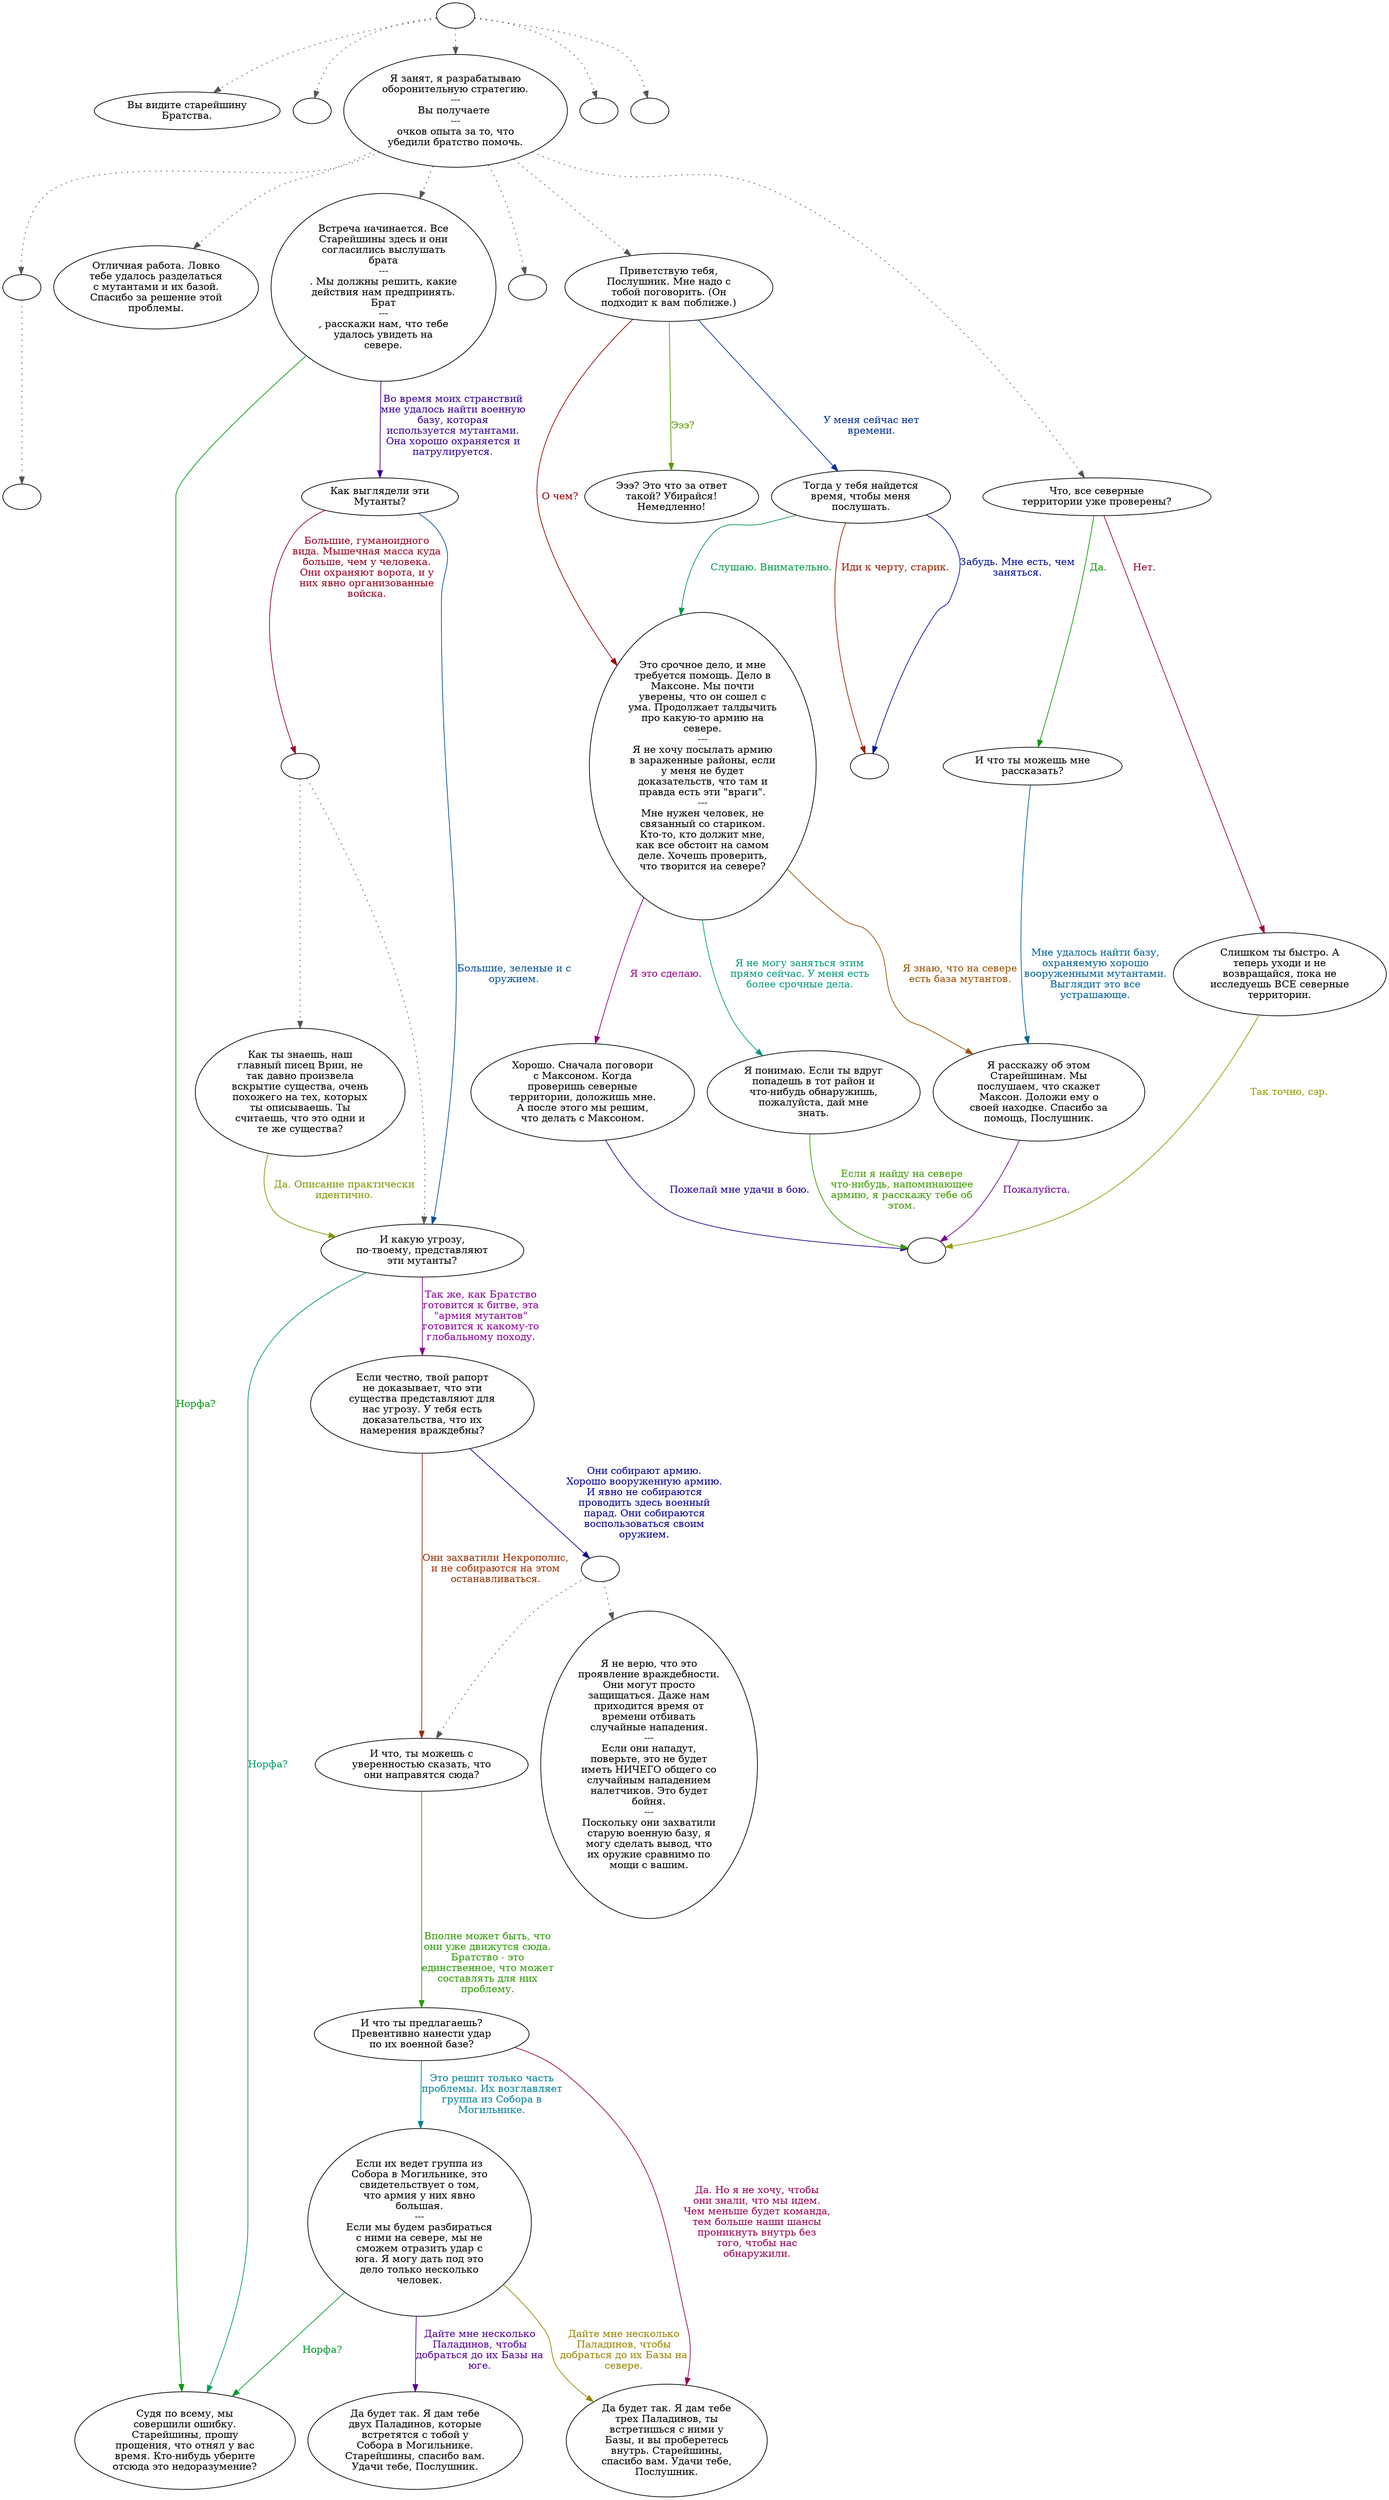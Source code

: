 digraph higheld {
  "start" [style=filled       fillcolor="#FFFFFF"       color="#000000"]
  "start" -> "look_at_p_proc" [style=dotted color="#555555"]
  "start" -> "pickup_p_proc" [style=dotted color="#555555"]
  "start" -> "talk_p_proc" [style=dotted color="#555555"]
  "start" -> "critter_p_proc" [style=dotted color="#555555"]
  "start" -> "destroy_p_proc" [style=dotted color="#555555"]
  "start" [label=""]
  "critter_p_proc" [style=filled       fillcolor="#FFFFFF"       color="#000000"]
  "critter_p_proc" [label=""]
  "pickup_p_proc" [style=filled       fillcolor="#FFFFFF"       color="#000000"]
  "pickup_p_proc" [label=""]
  "talk_p_proc" [style=filled       fillcolor="#FFFFFF"       color="#000000"]
  "talk_p_proc" -> "get_reaction" [style=dotted color="#555555"]
  "talk_p_proc" -> "Elder10" [style=dotted color="#555555"]
  "talk_p_proc" -> "Meeting01" [style=dotted color="#555555"]
  "talk_p_proc" -> "Elder12" [style=dotted color="#555555"]
  "talk_p_proc" -> "Elder01" [style=dotted color="#555555"]
  "talk_p_proc" -> "Elder04" [style=dotted color="#555555"]
  "talk_p_proc" [label="Я занят, я разрабатываю\nоборонительную стратегию.\n---\nВы получаете \n---\nочков опыта за то, что\nубедили братство помочь."]
  "destroy_p_proc" [style=filled       fillcolor="#FFFFFF"       color="#000000"]
  "destroy_p_proc" [label=""]
  "look_at_p_proc" [style=filled       fillcolor="#FFFFFF"       color="#000000"]
  "look_at_p_proc" [label="Вы видите старейшину\nБратства."]
  "Meeting01" [style=filled       fillcolor="#FFFFFF"       color="#000000"]
  "Meeting01" [label="Встреча начинается. Все\nСтарейшины здесь и они\nсогласились выслушать\nбрата\n---\n. Мы должны решить, какие\nдействия нам предпринять.\nБрат\n---\n, расскажи нам, что тебе\nудалось увидеть на\nсевере."]
  "Meeting01" -> "Meeting02" [label="Во время моих странствий\nмне удалось найти военную\nбазу, которая\nиспользуется мутантами.\nОна хорошо охраняется и\nпатрулируется." color="#370099" fontcolor="#370099"]
  "Meeting01" -> "Meeting13" [label="Норфа?" color="#00990B" fontcolor="#00990B"]
  "Meeting02" [style=filled       fillcolor="#FFFFFF"       color="#000000"]
  "Meeting02" [label="Как выглядели эти\nМутанты?"]
  "Meeting02" -> "Meeting02a" [label="Большие, гуманоидного\nвида. Мышечная масса куда\nбольше, чем у человека.\nОни охраняют ворота, и у\nних явно организованные\nвойска." color="#990022" fontcolor="#990022"]
  "Meeting02" -> "Meeting04" [label="Большие, зеленые и с\nоружием." color="#004F99" fontcolor="#004F99"]
  "Meeting02a" [style=filled       fillcolor="#FFFFFF"       color="#000000"]
  "Meeting02a" -> "Meeting03" [style=dotted color="#555555"]
  "Meeting02a" -> "Meeting04" [style=dotted color="#555555"]
  "Meeting02a" [label=""]
  "Meeting03" [style=filled       fillcolor="#FFFFFF"       color="#000000"]
  "Meeting03" [label="Как ты знаешь, наш\nглавный писец Врии, не\nтак давно произвела\nвскрытие существа, очень\nпохожего на тех, которых\nты описываешь. Ты\nсчитаешь, что это одни и\nте же существа?"]
  "Meeting03" -> "Meeting04" [label="Да. Описание практически\nидентично." color="#7B9900" fontcolor="#7B9900"]
  "Meeting04" [style=filled       fillcolor="#FFFFFF"       color="#000000"]
  "Meeting04" [label="И какую угрозу,\nпо-твоему, представляют\nэти мутанты?"]
  "Meeting04" -> "Meeting05" [label="Так же, как Братство\nготовится к битве, эта\n\"армия мутантов\"\nготовится к какому-то\nглобальному походу." color="#8A0099" fontcolor="#8A0099"]
  "Meeting04" -> "Meeting13" [label="Норфа?" color="#00995D" fontcolor="#00995D"]
  "Meeting05" [style=filled       fillcolor="#FFFFFF"       color="#000000"]
  "Meeting05" [label="Если честно, твой рапорт\nне доказывает, что эти\nсущества представляют для\nнас угрозу. У тебя есть\nдоказательства, что их\nнамерения враждебны?"]
  "Meeting05" -> "Meeting06" [label="Они захватили Некрополис,\nи не собираются на этом\nостанавливаться." color="#993100" fontcolor="#993100"]
  "Meeting05" -> "Meeting05a" [label="Они собирают армию.\nХорошо вооруженную армию.\nИ явно не собираются\nпроводить здесь военный\nпарад. Они собираются\nвоспользоваться своим\nоружием." color="#040099" fontcolor="#040099"]
  "Meeting05a" [style=filled       fillcolor="#FFFFFF"       color="#000000"]
  "Meeting05a" -> "Meeting06" [style=dotted color="#555555"]
  "Meeting05a" -> "Meeting07" [style=dotted color="#555555"]
  "Meeting05a" [label=""]
  "Meeting06" [style=filled       fillcolor="#FFFFFF"       color="#000000"]
  "Meeting06" [label="И что, ты можешь с\nуверенностью сказать, что\nони направятся сюда?"]
  "Meeting06" -> "Meeting08" [label="Вполне может быть, что\nони уже движутся сюда.\nБратство - это\nединственное, что может\nсоставлять для них\nпроблему." color="#299900" fontcolor="#299900"]
  "Meeting07" [style=filled       fillcolor="#FFFFFF"       color="#000000"]
  "Meeting07" [label="Я не верю, что это\nпроявление враждебности.\nОни могут просто\nзащищаться. Даже нам\nприходится время от\nвремени отбивать\nслучайные нападения.\n---\nЕсли они нападут,\nповерьте, это не будет\nиметь НИЧЕГО общего со\nслучайным нападением\nналетчиков. Это будет\nбойня.\n---\nПоскольку они захватили\nстарую военную базу, я\nмогу сделать вывод, что\nих оружие сравнимо по\nмощи с вашим."]
  "Meeting08" [style=filled       fillcolor="#FFFFFF"       color="#000000"]
  "Meeting08" [label="И что ты предлагаешь?\nПревентивно нанести удар\nпо их военной базе?"]
  "Meeting08" -> "Meeting09" [label="Да. Но я не хочу, чтобы\nони знали, что мы идем.\nЧем меньше будет команда,\nтем больше наши шансы\nпроникнуть внутрь без\nтого, чтобы нас\nобнаружили." color="#990055" fontcolor="#990055"]
  "Meeting08" -> "Meeting10" [label="Это решит только часть\nпроблемы. Их возглавляет\nгруппа из Собора в\nМогильнике." color="#008299" fontcolor="#008299"]
  "Meeting09" [style=filled       fillcolor="#FFFFFF"       color="#000000"]
  "Meeting09" [label="Да будет так. Я дам тебе\nтрех Паладинов, ты\nвстретишься с ними у\nБазы, и вы проберетесь\nвнутрь. Старейшины,\nспасибо вам. Удачи тебе,\nПослушник."]
  "Meeting10" [style=filled       fillcolor="#FFFFFF"       color="#000000"]
  "Meeting10" [label="Если их ведет группа из\nСобора в Могильнике, это\nсвидетельствует о том,\nчто армия у них явно\nбольшая.\n---\nЕсли мы будем разбираться\nс ними на севере, мы не\nсможем отразить удар с\nюга. Я могу дать под это\nдело только несколько\nчеловек."]
  "Meeting10" -> "Meeting09" [label="Дайте мне несколько\nПаладинов, чтобы\nдобраться до их Базы на\nсевере." color="#998300" fontcolor="#998300"]
  "Meeting10" -> "Meeting11" [label="Дайте мне несколько\nПаладинов, чтобы\nдобраться до их Базы на\nюге." color="#570099" fontcolor="#570099"]
  "Meeting10" -> "Meeting13" [label="Норфа?" color="#00992A" fontcolor="#00992A"]
  "Meeting11" [style=filled       fillcolor="#FFFFFF"       color="#000000"]
  "Meeting11" [label="Да будет так. Я дам тебе\nдвух Паладинов, которые\nвстретятся с тобой у\nСобора в Могильнике.\nСтарейшины, спасибо вам.\nУдачи тебе, Послушник."]
  "Meeting13" [style=filled       fillcolor="#FFFFFF"       color="#000000"]
  "Meeting13" [label="Судя по всему, мы\nсовершили ошибку.\nСтарейшины, прошу\nпрощения, что отнял у вас\nвремя. Кто-нибудь уберите\nотсюда это недоразумение?"]
  "Elder01" [style=filled       fillcolor="#FFFFFF"       color="#000000"]
  "Elder01" [label="Приветствую тебя,\nПослушник. Мне надо с\nтобой поговорить. (Он\nподходит к вам поближе.)"]
  "Elder01" -> "Elder02" [label="О чем?" color="#990002" fontcolor="#990002"]
  "Elder01" -> "Elder08" [label="У меня сейчас нет\nвремени." color="#002F99" fontcolor="#002F99"]
  "Elder01" -> "Elder11" [label="Эээ?" color="#5C9900" fontcolor="#5C9900"]
  "Elder02" [style=filled       fillcolor="#FFFFFF"       color="#000000"]
  "Elder02" [label="Это срочное дело, и мне\nтребуется помощь. Дело в\nМаксоне. Мы почти\nуверены, что он сошел с\nума. Продолжает талдычить\nпро какую-то армию на\nсевере.\n---\nЯ не хочу посылать армию\nв зараженные районы, если\nу меня не будет\nдоказательств, что там и\nправда есть эти \"враги\".\n---\nМне нужен человек, не\nсвязанный со стариком.\nКто-то, кто должит мне,\nкак все обстоит на самом\nделе. Хочешь проверить,\nчто творится на севере?"]
  "Elder02" -> "Elder03" [label="Я это сделаю." color="#990088" fontcolor="#990088"]
  "Elder02" -> "Elder09" [label="Я не могу заняться этим\nпрямо сейчас. У меня есть\nболее срочные дела." color="#00997D" fontcolor="#00997D"]
  "Elder02" -> "Elder07" [label="Я знаю, что на севере\nесть база мутантов." color="#995000" fontcolor="#995000"]
  "Elder03" [style=filled       fillcolor="#FFFFFF"       color="#000000"]
  "Elder03" [label="Хорошо. Сначала поговори\nс Максоном. Когда\nпроверишь северные\nтерритории, доложишь мне.\nА после этого мы решим,\nчто делать с Максоном."]
  "Elder03" -> "ElderEnd" [label="Пожелай мне удачи в бою." color="#240099" fontcolor="#240099"]
  "Elder04" [style=filled       fillcolor="#FFFFFF"       color="#000000"]
  "Elder04" [label="Что, все северные\nтерритории уже проверены?"]
  "Elder04" -> "Elder05" [label="Да." color="#099900" fontcolor="#099900"]
  "Elder04" -> "Elder06" [label="Нет." color="#990036" fontcolor="#990036"]
  "Elder05" [style=filled       fillcolor="#FFFFFF"       color="#000000"]
  "Elder05" [label="И что ты можешь мне\nрассказать?"]
  "Elder05" -> "Elder07" [label="Мне удалось найти базу,\nохраняемую хорошо\nвооруженными мутантами.\nВыглядит это все\nустрашающе." color="#006299" fontcolor="#006299"]
  "Elder06" [style=filled       fillcolor="#FFFFFF"       color="#000000"]
  "Elder06" [label="Слишком ты быстро. А\nтеперь уходи и не\nвозвращайся, пока не\nисследуешь ВСЕ северные\nтерритории."]
  "Elder06" -> "ElderEnd" [label="Так точно, сэр." color="#8F9900" fontcolor="#8F9900"]
  "Elder07" [style=filled       fillcolor="#FFFFFF"       color="#000000"]
  "Elder07" [label="Я расскажу об этом\nСтарейшинам. Мы\nпослушаем, что скажет\nМаксон. Доложи ему о\nсвоей находке. Спасибо за\nпомощь, Послушник."]
  "Elder07" -> "ElderEnd" [label="Пожалуйста." color="#760099" fontcolor="#760099"]
  "Elder07a" [style=filled       fillcolor="#FFFFFF"       color="#000000"]
  "Elder07a" [label=""]
  "Elder08" [style=filled       fillcolor="#FFFFFF"       color="#000000"]
  "Elder08" [label="Тогда у тебя найдется\nвремя, чтобы меня\nпослушать."]
  "Elder08" -> "Elder02" [label="Слушаю. Внимательно." color="#00994A" fontcolor="#00994A"]
  "Elder08" -> "Elder07a" [label="Иди к черту, старик." color="#991D00" fontcolor="#991D00"]
  "Elder08" -> "Elder07a" [label="Забудь. Мне есть, чем\nзаняться." color="#000F99" fontcolor="#000F99"]
  "Elder09" [style=filled       fillcolor="#FFFFFF"       color="#000000"]
  "Elder09" [label="Я понимаю. Если ты вдруг\nпопадешь в тот район и\nчто-нибудь обнаружишь,\nпожалуйста, дай мне\nзнать."]
  "Elder09" -> "ElderEnd" [label="Если я найду на севере\nчто-нибудь, напоминающее\nармию, я расскажу тебе об\nэтом." color="#3C9900" fontcolor="#3C9900"]
  "Elder10" [style=filled       fillcolor="#FFFFFF"       color="#000000"]
  "Elder10" [label="Отличная работа. Ловко\nтебе удалось разделаться\nс мутантами и их базой.\nСпасибо за решение этой\nпроблемы."]
  "Elder11" [style=filled       fillcolor="#FFFFFF"       color="#000000"]
  "Elder11" [label="Эээ? Это что за ответ\nтакой? Убирайся!\nНемедленно!"]
  "Elder12" [style=filled       fillcolor="#FFFFFF"       color="#000000"]
  "Elder12" [label=""]
  "ElderEnd" [style=filled       fillcolor="#FFFFFF"       color="#000000"]
  "ElderEnd" [label=""]
  "get_reaction" [style=filled       fillcolor="#FFFFFF"       color="#000000"]
  "get_reaction" -> "ReactToLevel" [style=dotted color="#555555"]
  "get_reaction" [label=""]
  "ReactToLevel" [style=filled       fillcolor="#FFFFFF"       color="#000000"]
  "ReactToLevel" [label=""]
}